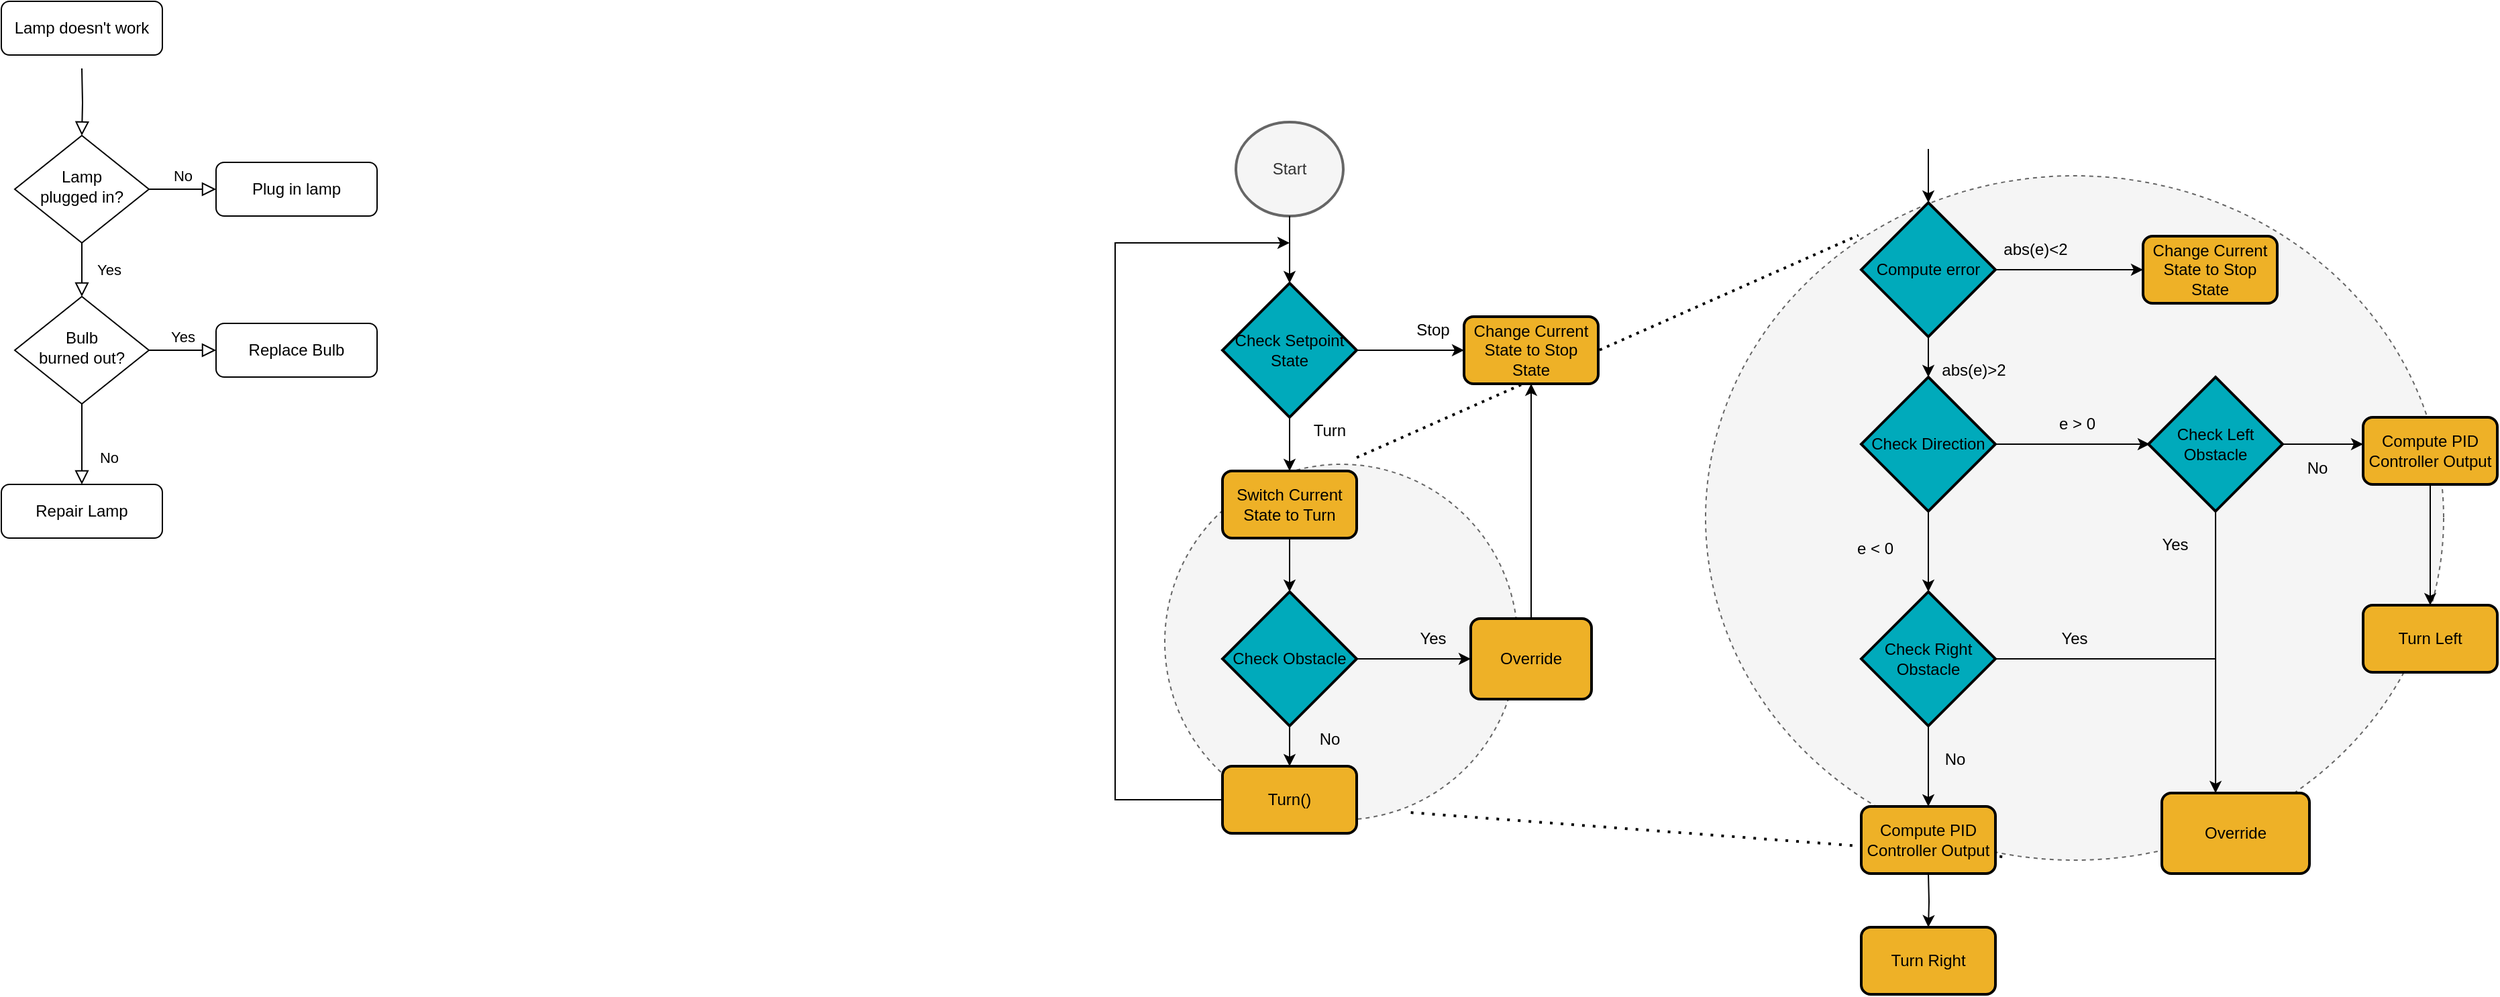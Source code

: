 <mxfile version="24.4.13" type="github">
  <diagram id="C5RBs43oDa-KdzZeNtuy" name="Page-1">
    <mxGraphModel dx="2620" dy="870" grid="1" gridSize="10" guides="1" tooltips="1" connect="1" arrows="1" fold="1" page="1" pageScale="1" pageWidth="827" pageHeight="1169" math="0" shadow="0">
      <root>
        <mxCell id="WIyWlLk6GJQsqaUBKTNV-0" />
        <mxCell id="WIyWlLk6GJQsqaUBKTNV-1" parent="WIyWlLk6GJQsqaUBKTNV-0" />
        <mxCell id="LLSXDayW7hjJtyxaxLPu-47" value="" style="endArrow=none;dashed=1;html=1;dashPattern=1 3;strokeWidth=2;rounded=0;entryX=0.678;entryY=0.978;entryDx=0;entryDy=0;entryPerimeter=0;exitX=0.402;exitY=0.995;exitDx=0;exitDy=0;exitPerimeter=0;" edge="1" parent="WIyWlLk6GJQsqaUBKTNV-1" source="LLSXDayW7hjJtyxaxLPu-22" target="LLSXDayW7hjJtyxaxLPu-45">
          <mxGeometry width="50" height="50" relative="1" as="geometry">
            <mxPoint x="880" y="650" as="sourcePoint" />
            <mxPoint x="930" y="600" as="targetPoint" />
          </mxGeometry>
        </mxCell>
        <mxCell id="LLSXDayW7hjJtyxaxLPu-46" value="" style="endArrow=none;dashed=1;html=1;strokeWidth=2;rounded=0;entryX=0.207;entryY=0.087;entryDx=0;entryDy=0;entryPerimeter=0;dashPattern=1 2;" edge="1" parent="WIyWlLk6GJQsqaUBKTNV-1" target="LLSXDayW7hjJtyxaxLPu-22">
          <mxGeometry width="50" height="50" relative="1" as="geometry">
            <mxPoint x="750" y="360" as="sourcePoint" />
            <mxPoint x="1030" y="400" as="targetPoint" />
          </mxGeometry>
        </mxCell>
        <mxCell id="LLSXDayW7hjJtyxaxLPu-45" value="" style="ellipse;whiteSpace=wrap;html=1;dashed=1;fillColor=#f5f5f5;strokeColor=#666666;fontColor=#333333;" vertex="1" parent="WIyWlLk6GJQsqaUBKTNV-1">
          <mxGeometry x="607" y="365" width="263" height="265" as="geometry" />
        </mxCell>
        <mxCell id="LLSXDayW7hjJtyxaxLPu-22" value="" style="ellipse;whiteSpace=wrap;html=1;dashed=1;fillColor=#f5f5f5;strokeColor=#666666;fontColor=#333333;" vertex="1" parent="WIyWlLk6GJQsqaUBKTNV-1">
          <mxGeometry x="1010" y="150" width="550" height="510" as="geometry" />
        </mxCell>
        <mxCell id="WIyWlLk6GJQsqaUBKTNV-2" value="" style="rounded=0;html=1;jettySize=auto;orthogonalLoop=1;fontSize=11;endArrow=block;endFill=0;endSize=8;strokeWidth=1;shadow=0;labelBackgroundColor=none;edgeStyle=orthogonalEdgeStyle;" parent="WIyWlLk6GJQsqaUBKTNV-1" target="WIyWlLk6GJQsqaUBKTNV-6" edge="1">
          <mxGeometry relative="1" as="geometry">
            <mxPoint x="-200" y="70.0" as="sourcePoint" />
          </mxGeometry>
        </mxCell>
        <mxCell id="WIyWlLk6GJQsqaUBKTNV-3" value="Lamp doesn&#39;t work" style="rounded=1;whiteSpace=wrap;html=1;fontSize=12;glass=0;strokeWidth=1;shadow=0;" parent="WIyWlLk6GJQsqaUBKTNV-1" vertex="1">
          <mxGeometry x="-260" y="20" width="120" height="40" as="geometry" />
        </mxCell>
        <mxCell id="WIyWlLk6GJQsqaUBKTNV-4" value="Yes" style="rounded=0;html=1;jettySize=auto;orthogonalLoop=1;fontSize=11;endArrow=block;endFill=0;endSize=8;strokeWidth=1;shadow=0;labelBackgroundColor=none;edgeStyle=orthogonalEdgeStyle;" parent="WIyWlLk6GJQsqaUBKTNV-1" source="WIyWlLk6GJQsqaUBKTNV-6" target="WIyWlLk6GJQsqaUBKTNV-10" edge="1">
          <mxGeometry y="20" relative="1" as="geometry">
            <mxPoint as="offset" />
          </mxGeometry>
        </mxCell>
        <mxCell id="WIyWlLk6GJQsqaUBKTNV-5" value="No" style="edgeStyle=orthogonalEdgeStyle;rounded=0;html=1;jettySize=auto;orthogonalLoop=1;fontSize=11;endArrow=block;endFill=0;endSize=8;strokeWidth=1;shadow=0;labelBackgroundColor=none;" parent="WIyWlLk6GJQsqaUBKTNV-1" source="WIyWlLk6GJQsqaUBKTNV-6" target="WIyWlLk6GJQsqaUBKTNV-7" edge="1">
          <mxGeometry y="10" relative="1" as="geometry">
            <mxPoint as="offset" />
          </mxGeometry>
        </mxCell>
        <mxCell id="WIyWlLk6GJQsqaUBKTNV-6" value="Lamp&lt;br&gt;plugged in?" style="rhombus;whiteSpace=wrap;html=1;shadow=0;fontFamily=Helvetica;fontSize=12;align=center;strokeWidth=1;spacing=6;spacingTop=-4;" parent="WIyWlLk6GJQsqaUBKTNV-1" vertex="1">
          <mxGeometry x="-250" y="120" width="100" height="80" as="geometry" />
        </mxCell>
        <mxCell id="WIyWlLk6GJQsqaUBKTNV-7" value="Plug in lamp" style="rounded=1;whiteSpace=wrap;html=1;fontSize=12;glass=0;strokeWidth=1;shadow=0;" parent="WIyWlLk6GJQsqaUBKTNV-1" vertex="1">
          <mxGeometry x="-100" y="140" width="120" height="40" as="geometry" />
        </mxCell>
        <mxCell id="WIyWlLk6GJQsqaUBKTNV-8" value="No" style="rounded=0;html=1;jettySize=auto;orthogonalLoop=1;fontSize=11;endArrow=block;endFill=0;endSize=8;strokeWidth=1;shadow=0;labelBackgroundColor=none;edgeStyle=orthogonalEdgeStyle;" parent="WIyWlLk6GJQsqaUBKTNV-1" source="WIyWlLk6GJQsqaUBKTNV-10" target="WIyWlLk6GJQsqaUBKTNV-11" edge="1">
          <mxGeometry x="0.333" y="20" relative="1" as="geometry">
            <mxPoint as="offset" />
          </mxGeometry>
        </mxCell>
        <mxCell id="WIyWlLk6GJQsqaUBKTNV-9" value="Yes" style="edgeStyle=orthogonalEdgeStyle;rounded=0;html=1;jettySize=auto;orthogonalLoop=1;fontSize=11;endArrow=block;endFill=0;endSize=8;strokeWidth=1;shadow=0;labelBackgroundColor=none;" parent="WIyWlLk6GJQsqaUBKTNV-1" source="WIyWlLk6GJQsqaUBKTNV-10" target="WIyWlLk6GJQsqaUBKTNV-12" edge="1">
          <mxGeometry y="10" relative="1" as="geometry">
            <mxPoint as="offset" />
          </mxGeometry>
        </mxCell>
        <mxCell id="WIyWlLk6GJQsqaUBKTNV-10" value="Bulb&lt;br&gt;burned out?" style="rhombus;whiteSpace=wrap;html=1;shadow=0;fontFamily=Helvetica;fontSize=12;align=center;strokeWidth=1;spacing=6;spacingTop=-4;" parent="WIyWlLk6GJQsqaUBKTNV-1" vertex="1">
          <mxGeometry x="-250" y="240" width="100" height="80" as="geometry" />
        </mxCell>
        <mxCell id="WIyWlLk6GJQsqaUBKTNV-11" value="Repair Lamp" style="rounded=1;whiteSpace=wrap;html=1;fontSize=12;glass=0;strokeWidth=1;shadow=0;" parent="WIyWlLk6GJQsqaUBKTNV-1" vertex="1">
          <mxGeometry x="-260" y="380" width="120" height="40" as="geometry" />
        </mxCell>
        <mxCell id="WIyWlLk6GJQsqaUBKTNV-12" value="Replace Bulb" style="rounded=1;whiteSpace=wrap;html=1;fontSize=12;glass=0;strokeWidth=1;shadow=0;" parent="WIyWlLk6GJQsqaUBKTNV-1" vertex="1">
          <mxGeometry x="-100" y="260" width="120" height="40" as="geometry" />
        </mxCell>
        <mxCell id="4jITVnbDwjDfH4mT7TzJ-3" value="Change Current State to Stop State" style="rounded=1;whiteSpace=wrap;html=1;absoluteArcSize=1;arcSize=14;strokeWidth=2;fillColor=#eeb127;" parent="WIyWlLk6GJQsqaUBKTNV-1" vertex="1">
          <mxGeometry x="830" y="255" width="100" height="50" as="geometry" />
        </mxCell>
        <mxCell id="4jITVnbDwjDfH4mT7TzJ-4" value="Start" style="strokeWidth=2;html=1;shape=mxgraph.flowchart.start_2;whiteSpace=wrap;fillColor=#f5f5f5;strokeColor=#666666;fontColor=#333333;" parent="WIyWlLk6GJQsqaUBKTNV-1" vertex="1">
          <mxGeometry x="660" y="110" width="80" height="70" as="geometry" />
        </mxCell>
        <mxCell id="4jITVnbDwjDfH4mT7TzJ-16" style="edgeStyle=orthogonalEdgeStyle;rounded=0;orthogonalLoop=1;jettySize=auto;html=1;entryX=0;entryY=0.5;entryDx=0;entryDy=0;" parent="WIyWlLk6GJQsqaUBKTNV-1" source="4jITVnbDwjDfH4mT7TzJ-5" target="4jITVnbDwjDfH4mT7TzJ-3" edge="1">
          <mxGeometry relative="1" as="geometry" />
        </mxCell>
        <mxCell id="LLSXDayW7hjJtyxaxLPu-17" style="edgeStyle=orthogonalEdgeStyle;rounded=0;orthogonalLoop=1;jettySize=auto;html=1;entryX=0.5;entryY=0;entryDx=0;entryDy=0;" edge="1" parent="WIyWlLk6GJQsqaUBKTNV-1" source="4jITVnbDwjDfH4mT7TzJ-5" target="LLSXDayW7hjJtyxaxLPu-16">
          <mxGeometry relative="1" as="geometry" />
        </mxCell>
        <mxCell id="4jITVnbDwjDfH4mT7TzJ-5" value="Check Setpoint State" style="strokeWidth=2;html=1;shape=mxgraph.flowchart.decision;whiteSpace=wrap;fillColor=#00aabb;" parent="WIyWlLk6GJQsqaUBKTNV-1" vertex="1">
          <mxGeometry x="650" y="230" width="100" height="100" as="geometry" />
        </mxCell>
        <mxCell id="4jITVnbDwjDfH4mT7TzJ-18" style="edgeStyle=orthogonalEdgeStyle;rounded=0;orthogonalLoop=1;jettySize=auto;html=1;entryX=0.5;entryY=0;entryDx=0;entryDy=0;" parent="WIyWlLk6GJQsqaUBKTNV-1" source="4jITVnbDwjDfH4mT7TzJ-8" target="4jITVnbDwjDfH4mT7TzJ-13" edge="1">
          <mxGeometry relative="1" as="geometry" />
        </mxCell>
        <mxCell id="4jITVnbDwjDfH4mT7TzJ-20" style="edgeStyle=orthogonalEdgeStyle;rounded=0;orthogonalLoop=1;jettySize=auto;html=1;entryX=0;entryY=0.5;entryDx=0;entryDy=0;" parent="WIyWlLk6GJQsqaUBKTNV-1" source="4jITVnbDwjDfH4mT7TzJ-8" target="4jITVnbDwjDfH4mT7TzJ-14" edge="1">
          <mxGeometry relative="1" as="geometry" />
        </mxCell>
        <mxCell id="4jITVnbDwjDfH4mT7TzJ-8" value="Check Obstacle" style="strokeWidth=2;html=1;shape=mxgraph.flowchart.decision;whiteSpace=wrap;fillColor=#00aabb;" parent="WIyWlLk6GJQsqaUBKTNV-1" vertex="1">
          <mxGeometry x="650" y="460" width="100" height="100" as="geometry" />
        </mxCell>
        <mxCell id="4jITVnbDwjDfH4mT7TzJ-23" style="edgeStyle=orthogonalEdgeStyle;rounded=0;orthogonalLoop=1;jettySize=auto;html=1;" parent="WIyWlLk6GJQsqaUBKTNV-1" source="4jITVnbDwjDfH4mT7TzJ-13" edge="1">
          <mxGeometry relative="1" as="geometry">
            <mxPoint x="700" y="200" as="targetPoint" />
            <Array as="points">
              <mxPoint x="570" y="615" />
              <mxPoint x="570" y="200" />
            </Array>
          </mxGeometry>
        </mxCell>
        <mxCell id="4jITVnbDwjDfH4mT7TzJ-13" value="Turn()" style="rounded=1;whiteSpace=wrap;html=1;absoluteArcSize=1;arcSize=14;strokeWidth=2;fillColor=#eeb127;" parent="WIyWlLk6GJQsqaUBKTNV-1" vertex="1">
          <mxGeometry x="650" y="590" width="100" height="50" as="geometry" />
        </mxCell>
        <mxCell id="4jITVnbDwjDfH4mT7TzJ-21" style="edgeStyle=orthogonalEdgeStyle;rounded=0;orthogonalLoop=1;jettySize=auto;html=1;entryX=0.5;entryY=1;entryDx=0;entryDy=0;" parent="WIyWlLk6GJQsqaUBKTNV-1" source="4jITVnbDwjDfH4mT7TzJ-14" target="4jITVnbDwjDfH4mT7TzJ-3" edge="1">
          <mxGeometry relative="1" as="geometry" />
        </mxCell>
        <mxCell id="4jITVnbDwjDfH4mT7TzJ-14" value="Override" style="rounded=1;whiteSpace=wrap;html=1;absoluteArcSize=1;arcSize=14;strokeWidth=2;fillColor=#eeb127;" parent="WIyWlLk6GJQsqaUBKTNV-1" vertex="1">
          <mxGeometry x="835" y="480" width="90" height="60" as="geometry" />
        </mxCell>
        <mxCell id="4jITVnbDwjDfH4mT7TzJ-15" style="edgeStyle=orthogonalEdgeStyle;rounded=0;orthogonalLoop=1;jettySize=auto;html=1;entryX=0.5;entryY=0;entryDx=0;entryDy=0;entryPerimeter=0;" parent="WIyWlLk6GJQsqaUBKTNV-1" source="4jITVnbDwjDfH4mT7TzJ-4" target="4jITVnbDwjDfH4mT7TzJ-5" edge="1">
          <mxGeometry relative="1" as="geometry" />
        </mxCell>
        <mxCell id="4jITVnbDwjDfH4mT7TzJ-24" value="Stop" style="text;html=1;align=center;verticalAlign=middle;whiteSpace=wrap;rounded=0;" parent="WIyWlLk6GJQsqaUBKTNV-1" vertex="1">
          <mxGeometry x="777" y="250" width="60" height="30" as="geometry" />
        </mxCell>
        <mxCell id="4jITVnbDwjDfH4mT7TzJ-25" value="Yes" style="text;html=1;align=center;verticalAlign=middle;whiteSpace=wrap;rounded=0;" parent="WIyWlLk6GJQsqaUBKTNV-1" vertex="1">
          <mxGeometry x="777" y="480" width="60" height="30" as="geometry" />
        </mxCell>
        <mxCell id="4jITVnbDwjDfH4mT7TzJ-26" value="Turn" style="text;html=1;align=center;verticalAlign=middle;whiteSpace=wrap;rounded=0;" parent="WIyWlLk6GJQsqaUBKTNV-1" vertex="1">
          <mxGeometry x="700" y="325" width="60" height="30" as="geometry" />
        </mxCell>
        <mxCell id="LLSXDayW7hjJtyxaxLPu-0" value="Change Current State to Stop State" style="rounded=1;whiteSpace=wrap;html=1;absoluteArcSize=1;arcSize=14;strokeWidth=2;fillColor=#eeb127;" vertex="1" parent="WIyWlLk6GJQsqaUBKTNV-1">
          <mxGeometry x="1336" y="195" width="100" height="50" as="geometry" />
        </mxCell>
        <mxCell id="LLSXDayW7hjJtyxaxLPu-2" style="edgeStyle=orthogonalEdgeStyle;rounded=0;orthogonalLoop=1;jettySize=auto;html=1;entryX=0;entryY=0.5;entryDx=0;entryDy=0;" edge="1" parent="WIyWlLk6GJQsqaUBKTNV-1" source="LLSXDayW7hjJtyxaxLPu-3" target="LLSXDayW7hjJtyxaxLPu-0">
          <mxGeometry relative="1" as="geometry" />
        </mxCell>
        <mxCell id="LLSXDayW7hjJtyxaxLPu-34" style="edgeStyle=orthogonalEdgeStyle;rounded=0;orthogonalLoop=1;jettySize=auto;html=1;startArrow=classic;startFill=1;endArrow=none;endFill=0;" edge="1" parent="WIyWlLk6GJQsqaUBKTNV-1" source="LLSXDayW7hjJtyxaxLPu-3">
          <mxGeometry relative="1" as="geometry">
            <mxPoint x="1176" y="130" as="targetPoint" />
          </mxGeometry>
        </mxCell>
        <mxCell id="LLSXDayW7hjJtyxaxLPu-3" value="Compute error" style="strokeWidth=2;html=1;shape=mxgraph.flowchart.decision;whiteSpace=wrap;fillColor=#00aabb;" vertex="1" parent="WIyWlLk6GJQsqaUBKTNV-1">
          <mxGeometry x="1126" y="170" width="100" height="100" as="geometry" />
        </mxCell>
        <mxCell id="LLSXDayW7hjJtyxaxLPu-4" style="edgeStyle=orthogonalEdgeStyle;rounded=0;orthogonalLoop=1;jettySize=auto;html=1;" edge="1" parent="WIyWlLk6GJQsqaUBKTNV-1">
          <mxGeometry relative="1" as="geometry">
            <mxPoint x="1176" y="400" as="sourcePoint" />
            <mxPoint x="1176" y="460" as="targetPoint" />
          </mxGeometry>
        </mxCell>
        <mxCell id="LLSXDayW7hjJtyxaxLPu-5" style="edgeStyle=orthogonalEdgeStyle;rounded=0;orthogonalLoop=1;jettySize=auto;html=1;entryX=0;entryY=0.5;entryDx=0;entryDy=0;" edge="1" parent="WIyWlLk6GJQsqaUBKTNV-1">
          <mxGeometry relative="1" as="geometry">
            <mxPoint x="1226" y="350" as="sourcePoint" />
            <mxPoint x="1341" y="350" as="targetPoint" />
          </mxGeometry>
        </mxCell>
        <mxCell id="LLSXDayW7hjJtyxaxLPu-12" style="edgeStyle=orthogonalEdgeStyle;rounded=0;orthogonalLoop=1;jettySize=auto;html=1;entryX=0.5;entryY=0;entryDx=0;entryDy=0;entryPerimeter=0;" edge="1" parent="WIyWlLk6GJQsqaUBKTNV-1" source="LLSXDayW7hjJtyxaxLPu-3">
          <mxGeometry relative="1" as="geometry">
            <mxPoint x="1176" y="300" as="targetPoint" />
          </mxGeometry>
        </mxCell>
        <mxCell id="LLSXDayW7hjJtyxaxLPu-13" value="abs(e)&amp;gt;2" style="text;html=1;align=center;verticalAlign=middle;whiteSpace=wrap;rounded=0;" vertex="1" parent="WIyWlLk6GJQsqaUBKTNV-1">
          <mxGeometry x="1180" y="280" width="60" height="30" as="geometry" />
        </mxCell>
        <mxCell id="LLSXDayW7hjJtyxaxLPu-14" value="e &amp;gt; 0" style="text;html=1;align=center;verticalAlign=middle;whiteSpace=wrap;rounded=0;" vertex="1" parent="WIyWlLk6GJQsqaUBKTNV-1">
          <mxGeometry x="1244" y="320" width="86" height="30" as="geometry" />
        </mxCell>
        <mxCell id="LLSXDayW7hjJtyxaxLPu-15" value="abs(e)&amp;lt;2" style="text;html=1;align=center;verticalAlign=middle;whiteSpace=wrap;rounded=0;" vertex="1" parent="WIyWlLk6GJQsqaUBKTNV-1">
          <mxGeometry x="1226" y="190" width="60" height="30" as="geometry" />
        </mxCell>
        <mxCell id="LLSXDayW7hjJtyxaxLPu-16" value="Switch Current State to Turn" style="rounded=1;whiteSpace=wrap;html=1;absoluteArcSize=1;arcSize=14;strokeWidth=2;fillColor=#eeb127;" vertex="1" parent="WIyWlLk6GJQsqaUBKTNV-1">
          <mxGeometry x="650" y="370" width="100" height="50" as="geometry" />
        </mxCell>
        <mxCell id="LLSXDayW7hjJtyxaxLPu-18" style="edgeStyle=orthogonalEdgeStyle;rounded=0;orthogonalLoop=1;jettySize=auto;html=1;entryX=0.5;entryY=0;entryDx=0;entryDy=0;entryPerimeter=0;" edge="1" parent="WIyWlLk6GJQsqaUBKTNV-1" source="LLSXDayW7hjJtyxaxLPu-16" target="4jITVnbDwjDfH4mT7TzJ-8">
          <mxGeometry relative="1" as="geometry" />
        </mxCell>
        <mxCell id="LLSXDayW7hjJtyxaxLPu-19" value="e &amp;lt; 0" style="text;html=1;align=center;verticalAlign=middle;whiteSpace=wrap;rounded=0;" vertex="1" parent="WIyWlLk6GJQsqaUBKTNV-1">
          <mxGeometry x="1093" y="412.5" width="87" height="30" as="geometry" />
        </mxCell>
        <mxCell id="LLSXDayW7hjJtyxaxLPu-25" style="edgeStyle=orthogonalEdgeStyle;rounded=0;orthogonalLoop=1;jettySize=auto;html=1;endArrow=none;endFill=0;" edge="1" parent="WIyWlLk6GJQsqaUBKTNV-1" source="LLSXDayW7hjJtyxaxLPu-20">
          <mxGeometry relative="1" as="geometry">
            <mxPoint x="1390" y="510" as="targetPoint" />
          </mxGeometry>
        </mxCell>
        <mxCell id="LLSXDayW7hjJtyxaxLPu-26" style="edgeStyle=orthogonalEdgeStyle;rounded=0;orthogonalLoop=1;jettySize=auto;html=1;" edge="1" parent="WIyWlLk6GJQsqaUBKTNV-1" source="LLSXDayW7hjJtyxaxLPu-20">
          <mxGeometry relative="1" as="geometry">
            <mxPoint x="1176" y="620" as="targetPoint" />
          </mxGeometry>
        </mxCell>
        <mxCell id="LLSXDayW7hjJtyxaxLPu-20" value="Check Right Obstacle" style="strokeWidth=2;html=1;shape=mxgraph.flowchart.decision;whiteSpace=wrap;fillColor=#00aabb;" vertex="1" parent="WIyWlLk6GJQsqaUBKTNV-1">
          <mxGeometry x="1126" y="460" width="100" height="100" as="geometry" />
        </mxCell>
        <mxCell id="LLSXDayW7hjJtyxaxLPu-27" style="edgeStyle=orthogonalEdgeStyle;rounded=0;orthogonalLoop=1;jettySize=auto;html=1;" edge="1" parent="WIyWlLk6GJQsqaUBKTNV-1" source="LLSXDayW7hjJtyxaxLPu-21">
          <mxGeometry relative="1" as="geometry">
            <mxPoint x="1500" y="350" as="targetPoint" />
          </mxGeometry>
        </mxCell>
        <mxCell id="LLSXDayW7hjJtyxaxLPu-21" value="Check Left Obstacle" style="strokeWidth=2;html=1;shape=mxgraph.flowchart.decision;whiteSpace=wrap;fillColor=#00aabb;" vertex="1" parent="WIyWlLk6GJQsqaUBKTNV-1">
          <mxGeometry x="1340" y="300" width="100" height="100" as="geometry" />
        </mxCell>
        <mxCell id="LLSXDayW7hjJtyxaxLPu-29" value="Yes" style="text;html=1;align=center;verticalAlign=middle;whiteSpace=wrap;rounded=0;" vertex="1" parent="WIyWlLk6GJQsqaUBKTNV-1">
          <mxGeometry x="1330" y="410" width="60" height="30" as="geometry" />
        </mxCell>
        <mxCell id="LLSXDayW7hjJtyxaxLPu-30" value="Yes" style="text;html=1;align=center;verticalAlign=middle;whiteSpace=wrap;rounded=0;" vertex="1" parent="WIyWlLk6GJQsqaUBKTNV-1">
          <mxGeometry x="1255" y="480" width="60" height="30" as="geometry" />
        </mxCell>
        <mxCell id="LLSXDayW7hjJtyxaxLPu-31" value="No" style="text;html=1;align=center;verticalAlign=middle;whiteSpace=wrap;rounded=0;" vertex="1" parent="WIyWlLk6GJQsqaUBKTNV-1">
          <mxGeometry x="700" y="555" width="60" height="30" as="geometry" />
        </mxCell>
        <mxCell id="LLSXDayW7hjJtyxaxLPu-32" value="No" style="text;html=1;align=center;verticalAlign=middle;whiteSpace=wrap;rounded=0;" vertex="1" parent="WIyWlLk6GJQsqaUBKTNV-1">
          <mxGeometry x="1166" y="570" width="60" height="30" as="geometry" />
        </mxCell>
        <mxCell id="LLSXDayW7hjJtyxaxLPu-33" value="No" style="text;html=1;align=center;verticalAlign=middle;whiteSpace=wrap;rounded=0;" vertex="1" parent="WIyWlLk6GJQsqaUBKTNV-1">
          <mxGeometry x="1436" y="355" width="60" height="25" as="geometry" />
        </mxCell>
        <mxCell id="LLSXDayW7hjJtyxaxLPu-35" value="Override" style="rounded=1;whiteSpace=wrap;html=1;absoluteArcSize=1;arcSize=14;strokeWidth=2;fillColor=#eeb127;" vertex="1" parent="WIyWlLk6GJQsqaUBKTNV-1">
          <mxGeometry x="1350" y="610" width="110" height="60" as="geometry" />
        </mxCell>
        <mxCell id="LLSXDayW7hjJtyxaxLPu-36" value="Turn Right" style="rounded=1;whiteSpace=wrap;html=1;absoluteArcSize=1;arcSize=14;strokeWidth=2;fillColor=#eeb127;" vertex="1" parent="WIyWlLk6GJQsqaUBKTNV-1">
          <mxGeometry x="1126" y="710" width="100" height="50" as="geometry" />
        </mxCell>
        <mxCell id="LLSXDayW7hjJtyxaxLPu-37" value="Turn Left" style="rounded=1;whiteSpace=wrap;html=1;absoluteArcSize=1;arcSize=14;strokeWidth=2;fillColor=#eeb127;" vertex="1" parent="WIyWlLk6GJQsqaUBKTNV-1">
          <mxGeometry x="1500" y="470" width="100" height="50" as="geometry" />
        </mxCell>
        <mxCell id="LLSXDayW7hjJtyxaxLPu-41" value="" style="edgeStyle=orthogonalEdgeStyle;rounded=0;orthogonalLoop=1;jettySize=auto;html=1;" edge="1" parent="WIyWlLk6GJQsqaUBKTNV-1" target="LLSXDayW7hjJtyxaxLPu-36">
          <mxGeometry relative="1" as="geometry">
            <mxPoint x="1176" y="670" as="sourcePoint" />
          </mxGeometry>
        </mxCell>
        <mxCell id="LLSXDayW7hjJtyxaxLPu-40" value="Check Direction" style="strokeWidth=2;html=1;shape=mxgraph.flowchart.decision;whiteSpace=wrap;fillColor=#00aabb;" vertex="1" parent="WIyWlLk6GJQsqaUBKTNV-1">
          <mxGeometry x="1126" y="300" width="100" height="100" as="geometry" />
        </mxCell>
        <mxCell id="LLSXDayW7hjJtyxaxLPu-42" value="Compute PID Controller Output" style="rounded=1;whiteSpace=wrap;html=1;absoluteArcSize=1;arcSize=14;strokeWidth=2;fillColor=#eeb127;" vertex="1" parent="WIyWlLk6GJQsqaUBKTNV-1">
          <mxGeometry x="1126" y="620" width="100" height="50" as="geometry" />
        </mxCell>
        <mxCell id="LLSXDayW7hjJtyxaxLPu-44" style="edgeStyle=orthogonalEdgeStyle;rounded=0;orthogonalLoop=1;jettySize=auto;html=1;entryX=0.5;entryY=0;entryDx=0;entryDy=0;" edge="1" parent="WIyWlLk6GJQsqaUBKTNV-1" source="LLSXDayW7hjJtyxaxLPu-43" target="LLSXDayW7hjJtyxaxLPu-37">
          <mxGeometry relative="1" as="geometry" />
        </mxCell>
        <mxCell id="LLSXDayW7hjJtyxaxLPu-43" value="Compute PID Controller Output" style="rounded=1;whiteSpace=wrap;html=1;absoluteArcSize=1;arcSize=14;strokeWidth=2;fillColor=#eeb127;" vertex="1" parent="WIyWlLk6GJQsqaUBKTNV-1">
          <mxGeometry x="1500" y="330" width="100" height="50" as="geometry" />
        </mxCell>
        <mxCell id="LLSXDayW7hjJtyxaxLPu-50" style="edgeStyle=orthogonalEdgeStyle;rounded=0;orthogonalLoop=1;jettySize=auto;html=1;entryX=0.364;entryY=0;entryDx=0;entryDy=0;entryPerimeter=0;" edge="1" parent="WIyWlLk6GJQsqaUBKTNV-1" source="LLSXDayW7hjJtyxaxLPu-21" target="LLSXDayW7hjJtyxaxLPu-35">
          <mxGeometry relative="1" as="geometry" />
        </mxCell>
      </root>
    </mxGraphModel>
  </diagram>
</mxfile>
